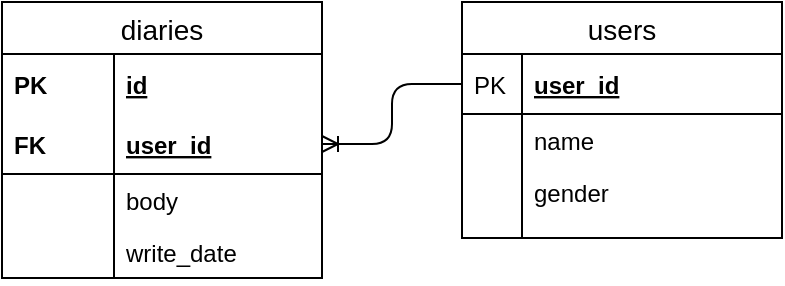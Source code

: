<mxfile version="13.0.1" type="github"><diagram id="EM4CGnHacuKmv-z9gEqN" name="ページ1"><mxGraphModel dx="1426" dy="771" grid="1" gridSize="10" guides="1" tooltips="1" connect="1" arrows="1" fold="1" page="1" pageScale="1" pageWidth="1654" pageHeight="1169" math="0" shadow="0"><root><mxCell id="0"/><mxCell id="1" parent="0"/><mxCell id="R37GAvSPpEUpShBh5eSi-5" value="users" style="swimlane;fontStyle=0;childLayout=stackLayout;horizontal=1;startSize=26;horizontalStack=0;resizeParent=1;resizeParentMax=0;resizeLast=0;collapsible=1;marginBottom=0;align=center;fontSize=14;" parent="1" vertex="1"><mxGeometry x="400" y="150" width="160" height="118" as="geometry"/></mxCell><mxCell id="R37GAvSPpEUpShBh5eSi-6" value="user_id" style="shape=partialRectangle;top=0;left=0;right=0;bottom=1;align=left;verticalAlign=middle;fillColor=none;spacingLeft=34;spacingRight=4;overflow=hidden;rotatable=0;points=[[0,0.5],[1,0.5]];portConstraint=eastwest;dropTarget=0;fontStyle=5;fontSize=12;" parent="R37GAvSPpEUpShBh5eSi-5" vertex="1"><mxGeometry y="26" width="160" height="30" as="geometry"/></mxCell><mxCell id="R37GAvSPpEUpShBh5eSi-7" value="PK" style="shape=partialRectangle;top=0;left=0;bottom=0;fillColor=none;align=left;verticalAlign=middle;spacingLeft=4;spacingRight=4;overflow=hidden;rotatable=0;points=[];portConstraint=eastwest;part=1;fontSize=12;" parent="R37GAvSPpEUpShBh5eSi-6" vertex="1" connectable="0"><mxGeometry width="30" height="30" as="geometry"/></mxCell><mxCell id="R37GAvSPpEUpShBh5eSi-8" value="name" style="shape=partialRectangle;top=0;left=0;right=0;bottom=0;align=left;verticalAlign=top;fillColor=none;spacingLeft=34;spacingRight=4;overflow=hidden;rotatable=0;points=[[0,0.5],[1,0.5]];portConstraint=eastwest;dropTarget=0;fontSize=12;" parent="R37GAvSPpEUpShBh5eSi-5" vertex="1"><mxGeometry y="56" width="160" height="26" as="geometry"/></mxCell><mxCell id="R37GAvSPpEUpShBh5eSi-9" value="" style="shape=partialRectangle;top=0;left=0;bottom=0;fillColor=none;align=left;verticalAlign=top;spacingLeft=4;spacingRight=4;overflow=hidden;rotatable=0;points=[];portConstraint=eastwest;part=1;fontSize=12;" parent="R37GAvSPpEUpShBh5eSi-8" vertex="1" connectable="0"><mxGeometry width="30" height="26" as="geometry"/></mxCell><mxCell id="R37GAvSPpEUpShBh5eSi-10" value="gender" style="shape=partialRectangle;top=0;left=0;right=0;bottom=0;align=left;verticalAlign=top;fillColor=none;spacingLeft=34;spacingRight=4;overflow=hidden;rotatable=0;points=[[0,0.5],[1,0.5]];portConstraint=eastwest;dropTarget=0;fontSize=12;" parent="R37GAvSPpEUpShBh5eSi-5" vertex="1"><mxGeometry y="82" width="160" height="26" as="geometry"/></mxCell><mxCell id="R37GAvSPpEUpShBh5eSi-11" value="" style="shape=partialRectangle;top=0;left=0;bottom=0;fillColor=none;align=left;verticalAlign=top;spacingLeft=4;spacingRight=4;overflow=hidden;rotatable=0;points=[];portConstraint=eastwest;part=1;fontSize=12;" parent="R37GAvSPpEUpShBh5eSi-10" vertex="1" connectable="0"><mxGeometry width="30" height="26" as="geometry"/></mxCell><mxCell id="R37GAvSPpEUpShBh5eSi-14" value="" style="shape=partialRectangle;top=0;left=0;right=0;bottom=0;align=left;verticalAlign=top;fillColor=none;spacingLeft=34;spacingRight=4;overflow=hidden;rotatable=0;points=[[0,0.5],[1,0.5]];portConstraint=eastwest;dropTarget=0;fontSize=12;" parent="R37GAvSPpEUpShBh5eSi-5" vertex="1"><mxGeometry y="108" width="160" height="10" as="geometry"/></mxCell><mxCell id="R37GAvSPpEUpShBh5eSi-15" value="" style="shape=partialRectangle;top=0;left=0;bottom=0;fillColor=none;align=left;verticalAlign=top;spacingLeft=4;spacingRight=4;overflow=hidden;rotatable=0;points=[];portConstraint=eastwest;part=1;fontSize=12;" parent="R37GAvSPpEUpShBh5eSi-14" vertex="1" connectable="0"><mxGeometry width="30" height="10" as="geometry"/></mxCell><mxCell id="R37GAvSPpEUpShBh5eSi-16" value="diaries" style="swimlane;fontStyle=0;childLayout=stackLayout;horizontal=1;startSize=26;horizontalStack=0;resizeParent=1;resizeParentMax=0;resizeLast=0;collapsible=1;marginBottom=0;align=center;fontSize=14;labelBackgroundColor=none;labelBorderColor=none;" parent="1" vertex="1"><mxGeometry x="170" y="150" width="160" height="138" as="geometry"><mxRectangle x="170" y="150" width="70" height="26" as="alternateBounds"/></mxGeometry></mxCell><mxCell id="R37GAvSPpEUpShBh5eSi-17" value="id" style="shape=partialRectangle;top=0;left=0;right=0;bottom=0;align=left;verticalAlign=middle;fillColor=none;spacingLeft=60;spacingRight=4;overflow=hidden;rotatable=0;points=[[0,0.5],[1,0.5]];portConstraint=eastwest;dropTarget=0;fontStyle=5;fontSize=12;" parent="R37GAvSPpEUpShBh5eSi-16" vertex="1"><mxGeometry y="26" width="160" height="30" as="geometry"/></mxCell><mxCell id="R37GAvSPpEUpShBh5eSi-18" value="PK" style="shape=partialRectangle;fontStyle=1;top=0;left=0;bottom=0;fillColor=none;align=left;verticalAlign=middle;spacingLeft=4;spacingRight=4;overflow=hidden;rotatable=0;points=[];portConstraint=eastwest;part=1;fontSize=12;" parent="R37GAvSPpEUpShBh5eSi-17" vertex="1" connectable="0"><mxGeometry width="56" height="30" as="geometry"/></mxCell><mxCell id="R37GAvSPpEUpShBh5eSi-19" value="user_id" style="shape=partialRectangle;top=0;left=0;right=0;bottom=1;align=left;verticalAlign=middle;fillColor=none;spacingLeft=60;spacingRight=4;overflow=hidden;rotatable=0;points=[[0,0.5],[1,0.5]];portConstraint=eastwest;dropTarget=0;fontStyle=5;fontSize=12;" parent="R37GAvSPpEUpShBh5eSi-16" vertex="1"><mxGeometry y="56" width="160" height="30" as="geometry"/></mxCell><mxCell id="R37GAvSPpEUpShBh5eSi-20" value="FK" style="shape=partialRectangle;fontStyle=1;top=0;left=0;bottom=0;fillColor=none;align=left;verticalAlign=middle;spacingLeft=4;spacingRight=4;overflow=hidden;rotatable=0;points=[];portConstraint=eastwest;part=1;fontSize=12;" parent="R37GAvSPpEUpShBh5eSi-19" vertex="1" connectable="0"><mxGeometry width="56" height="30" as="geometry"/></mxCell><mxCell id="R37GAvSPpEUpShBh5eSi-21" value="body" style="shape=partialRectangle;top=0;left=0;right=0;bottom=0;align=left;verticalAlign=top;fillColor=none;spacingLeft=60;spacingRight=4;overflow=hidden;rotatable=0;points=[[0,0.5],[1,0.5]];portConstraint=eastwest;dropTarget=0;fontSize=12;" parent="R37GAvSPpEUpShBh5eSi-16" vertex="1"><mxGeometry y="86" width="160" height="26" as="geometry"/></mxCell><mxCell id="R37GAvSPpEUpShBh5eSi-22" value="" style="shape=partialRectangle;top=0;left=0;bottom=0;fillColor=none;align=left;verticalAlign=top;spacingLeft=4;spacingRight=4;overflow=hidden;rotatable=0;points=[];portConstraint=eastwest;part=1;fontSize=12;" parent="R37GAvSPpEUpShBh5eSi-21" vertex="1" connectable="0"><mxGeometry width="56" height="26" as="geometry"/></mxCell><mxCell id="R37GAvSPpEUpShBh5eSi-44" value="write_date" style="shape=partialRectangle;top=0;left=0;right=0;bottom=0;align=left;verticalAlign=top;fillColor=none;spacingLeft=60;spacingRight=4;overflow=hidden;rotatable=0;points=[[0,0.5],[1,0.5]];portConstraint=eastwest;dropTarget=0;fontSize=12;labelBackgroundColor=none;" parent="R37GAvSPpEUpShBh5eSi-16" vertex="1"><mxGeometry y="112" width="160" height="26" as="geometry"/></mxCell><mxCell id="R37GAvSPpEUpShBh5eSi-45" value="" style="shape=partialRectangle;fontStyle=1;top=0;left=0;bottom=0;fillColor=none;align=left;verticalAlign=top;spacingLeft=4;spacingRight=4;overflow=hidden;rotatable=0;points=[];portConstraint=eastwest;part=1;fontSize=12;" parent="R37GAvSPpEUpShBh5eSi-44" vertex="1" connectable="0"><mxGeometry width="56" height="26" as="geometry"/></mxCell><mxCell id="R37GAvSPpEUpShBh5eSi-47" value="" style="edgeStyle=orthogonalEdgeStyle;fontSize=12;html=1;endArrow=ERoneToMany;exitX=0;exitY=0.5;exitDx=0;exitDy=0;" parent="1" source="R37GAvSPpEUpShBh5eSi-6" target="R37GAvSPpEUpShBh5eSi-19" edge="1"><mxGeometry width="100" height="100" relative="1" as="geometry"><mxPoint x="370" y="290" as="sourcePoint"/><mxPoint x="450" y="280" as="targetPoint"/></mxGeometry></mxCell></root></mxGraphModel></diagram></mxfile>